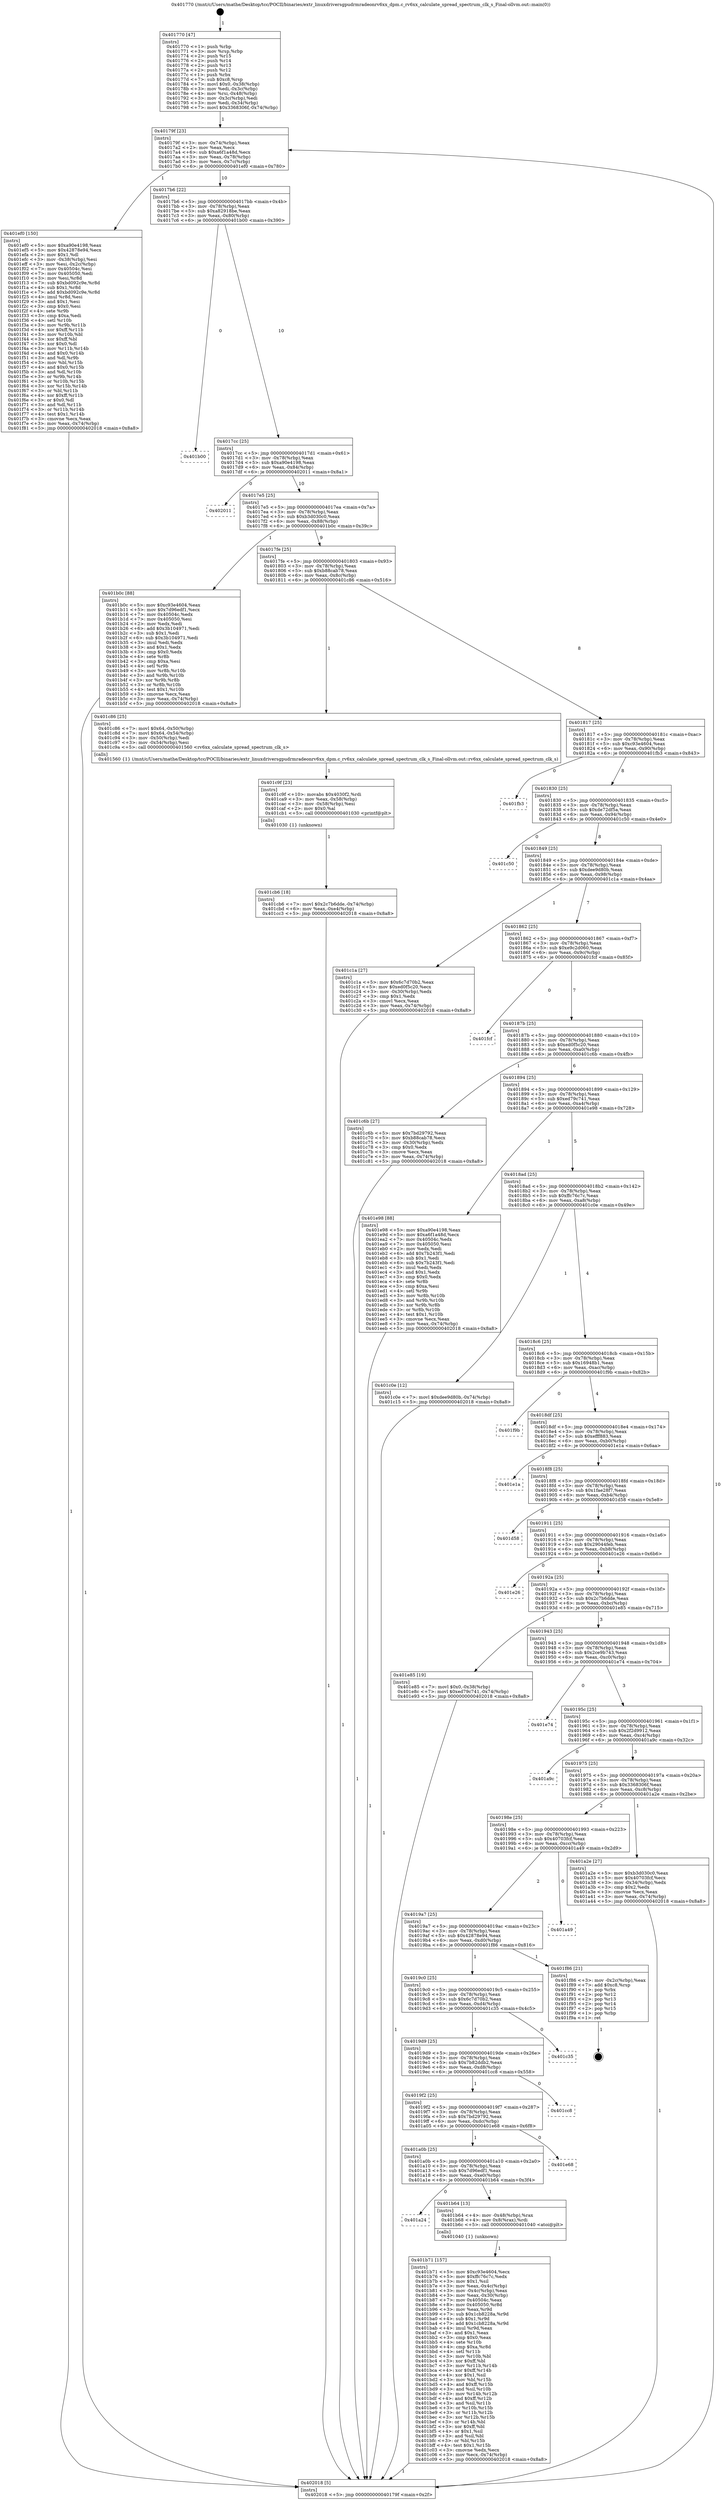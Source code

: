 digraph "0x401770" {
  label = "0x401770 (/mnt/c/Users/mathe/Desktop/tcc/POCII/binaries/extr_linuxdriversgpudrmradeonrv6xx_dpm.c_rv6xx_calculate_spread_spectrum_clk_s_Final-ollvm.out::main(0))"
  labelloc = "t"
  node[shape=record]

  Entry [label="",width=0.3,height=0.3,shape=circle,fillcolor=black,style=filled]
  "0x40179f" [label="{
     0x40179f [23]\l
     | [instrs]\l
     &nbsp;&nbsp;0x40179f \<+3\>: mov -0x74(%rbp),%eax\l
     &nbsp;&nbsp;0x4017a2 \<+2\>: mov %eax,%ecx\l
     &nbsp;&nbsp;0x4017a4 \<+6\>: sub $0xa6f1a48d,%ecx\l
     &nbsp;&nbsp;0x4017aa \<+3\>: mov %eax,-0x78(%rbp)\l
     &nbsp;&nbsp;0x4017ad \<+3\>: mov %ecx,-0x7c(%rbp)\l
     &nbsp;&nbsp;0x4017b0 \<+6\>: je 0000000000401ef0 \<main+0x780\>\l
  }"]
  "0x401ef0" [label="{
     0x401ef0 [150]\l
     | [instrs]\l
     &nbsp;&nbsp;0x401ef0 \<+5\>: mov $0xa90e4198,%eax\l
     &nbsp;&nbsp;0x401ef5 \<+5\>: mov $0x42878e94,%ecx\l
     &nbsp;&nbsp;0x401efa \<+2\>: mov $0x1,%dl\l
     &nbsp;&nbsp;0x401efc \<+3\>: mov -0x38(%rbp),%esi\l
     &nbsp;&nbsp;0x401eff \<+3\>: mov %esi,-0x2c(%rbp)\l
     &nbsp;&nbsp;0x401f02 \<+7\>: mov 0x40504c,%esi\l
     &nbsp;&nbsp;0x401f09 \<+7\>: mov 0x405050,%edi\l
     &nbsp;&nbsp;0x401f10 \<+3\>: mov %esi,%r8d\l
     &nbsp;&nbsp;0x401f13 \<+7\>: sub $0xbd092c9e,%r8d\l
     &nbsp;&nbsp;0x401f1a \<+4\>: sub $0x1,%r8d\l
     &nbsp;&nbsp;0x401f1e \<+7\>: add $0xbd092c9e,%r8d\l
     &nbsp;&nbsp;0x401f25 \<+4\>: imul %r8d,%esi\l
     &nbsp;&nbsp;0x401f29 \<+3\>: and $0x1,%esi\l
     &nbsp;&nbsp;0x401f2c \<+3\>: cmp $0x0,%esi\l
     &nbsp;&nbsp;0x401f2f \<+4\>: sete %r9b\l
     &nbsp;&nbsp;0x401f33 \<+3\>: cmp $0xa,%edi\l
     &nbsp;&nbsp;0x401f36 \<+4\>: setl %r10b\l
     &nbsp;&nbsp;0x401f3a \<+3\>: mov %r9b,%r11b\l
     &nbsp;&nbsp;0x401f3d \<+4\>: xor $0xff,%r11b\l
     &nbsp;&nbsp;0x401f41 \<+3\>: mov %r10b,%bl\l
     &nbsp;&nbsp;0x401f44 \<+3\>: xor $0xff,%bl\l
     &nbsp;&nbsp;0x401f47 \<+3\>: xor $0x0,%dl\l
     &nbsp;&nbsp;0x401f4a \<+3\>: mov %r11b,%r14b\l
     &nbsp;&nbsp;0x401f4d \<+4\>: and $0x0,%r14b\l
     &nbsp;&nbsp;0x401f51 \<+3\>: and %dl,%r9b\l
     &nbsp;&nbsp;0x401f54 \<+3\>: mov %bl,%r15b\l
     &nbsp;&nbsp;0x401f57 \<+4\>: and $0x0,%r15b\l
     &nbsp;&nbsp;0x401f5b \<+3\>: and %dl,%r10b\l
     &nbsp;&nbsp;0x401f5e \<+3\>: or %r9b,%r14b\l
     &nbsp;&nbsp;0x401f61 \<+3\>: or %r10b,%r15b\l
     &nbsp;&nbsp;0x401f64 \<+3\>: xor %r15b,%r14b\l
     &nbsp;&nbsp;0x401f67 \<+3\>: or %bl,%r11b\l
     &nbsp;&nbsp;0x401f6a \<+4\>: xor $0xff,%r11b\l
     &nbsp;&nbsp;0x401f6e \<+3\>: or $0x0,%dl\l
     &nbsp;&nbsp;0x401f71 \<+3\>: and %dl,%r11b\l
     &nbsp;&nbsp;0x401f74 \<+3\>: or %r11b,%r14b\l
     &nbsp;&nbsp;0x401f77 \<+4\>: test $0x1,%r14b\l
     &nbsp;&nbsp;0x401f7b \<+3\>: cmovne %ecx,%eax\l
     &nbsp;&nbsp;0x401f7e \<+3\>: mov %eax,-0x74(%rbp)\l
     &nbsp;&nbsp;0x401f81 \<+5\>: jmp 0000000000402018 \<main+0x8a8\>\l
  }"]
  "0x4017b6" [label="{
     0x4017b6 [22]\l
     | [instrs]\l
     &nbsp;&nbsp;0x4017b6 \<+5\>: jmp 00000000004017bb \<main+0x4b\>\l
     &nbsp;&nbsp;0x4017bb \<+3\>: mov -0x78(%rbp),%eax\l
     &nbsp;&nbsp;0x4017be \<+5\>: sub $0xa82918be,%eax\l
     &nbsp;&nbsp;0x4017c3 \<+3\>: mov %eax,-0x80(%rbp)\l
     &nbsp;&nbsp;0x4017c6 \<+6\>: je 0000000000401b00 \<main+0x390\>\l
  }"]
  Exit [label="",width=0.3,height=0.3,shape=circle,fillcolor=black,style=filled,peripheries=2]
  "0x401b00" [label="{
     0x401b00\l
  }", style=dashed]
  "0x4017cc" [label="{
     0x4017cc [25]\l
     | [instrs]\l
     &nbsp;&nbsp;0x4017cc \<+5\>: jmp 00000000004017d1 \<main+0x61\>\l
     &nbsp;&nbsp;0x4017d1 \<+3\>: mov -0x78(%rbp),%eax\l
     &nbsp;&nbsp;0x4017d4 \<+5\>: sub $0xa90e4198,%eax\l
     &nbsp;&nbsp;0x4017d9 \<+6\>: mov %eax,-0x84(%rbp)\l
     &nbsp;&nbsp;0x4017df \<+6\>: je 0000000000402011 \<main+0x8a1\>\l
  }"]
  "0x401cb6" [label="{
     0x401cb6 [18]\l
     | [instrs]\l
     &nbsp;&nbsp;0x401cb6 \<+7\>: movl $0x2c7b6dde,-0x74(%rbp)\l
     &nbsp;&nbsp;0x401cbd \<+6\>: mov %eax,-0xe4(%rbp)\l
     &nbsp;&nbsp;0x401cc3 \<+5\>: jmp 0000000000402018 \<main+0x8a8\>\l
  }"]
  "0x402011" [label="{
     0x402011\l
  }", style=dashed]
  "0x4017e5" [label="{
     0x4017e5 [25]\l
     | [instrs]\l
     &nbsp;&nbsp;0x4017e5 \<+5\>: jmp 00000000004017ea \<main+0x7a\>\l
     &nbsp;&nbsp;0x4017ea \<+3\>: mov -0x78(%rbp),%eax\l
     &nbsp;&nbsp;0x4017ed \<+5\>: sub $0xb3d030c0,%eax\l
     &nbsp;&nbsp;0x4017f2 \<+6\>: mov %eax,-0x88(%rbp)\l
     &nbsp;&nbsp;0x4017f8 \<+6\>: je 0000000000401b0c \<main+0x39c\>\l
  }"]
  "0x401c9f" [label="{
     0x401c9f [23]\l
     | [instrs]\l
     &nbsp;&nbsp;0x401c9f \<+10\>: movabs $0x4030f2,%rdi\l
     &nbsp;&nbsp;0x401ca9 \<+3\>: mov %eax,-0x58(%rbp)\l
     &nbsp;&nbsp;0x401cac \<+3\>: mov -0x58(%rbp),%esi\l
     &nbsp;&nbsp;0x401caf \<+2\>: mov $0x0,%al\l
     &nbsp;&nbsp;0x401cb1 \<+5\>: call 0000000000401030 \<printf@plt\>\l
     | [calls]\l
     &nbsp;&nbsp;0x401030 \{1\} (unknown)\l
  }"]
  "0x401b0c" [label="{
     0x401b0c [88]\l
     | [instrs]\l
     &nbsp;&nbsp;0x401b0c \<+5\>: mov $0xc93e4604,%eax\l
     &nbsp;&nbsp;0x401b11 \<+5\>: mov $0x7d96edf1,%ecx\l
     &nbsp;&nbsp;0x401b16 \<+7\>: mov 0x40504c,%edx\l
     &nbsp;&nbsp;0x401b1d \<+7\>: mov 0x405050,%esi\l
     &nbsp;&nbsp;0x401b24 \<+2\>: mov %edx,%edi\l
     &nbsp;&nbsp;0x401b26 \<+6\>: add $0x3b104971,%edi\l
     &nbsp;&nbsp;0x401b2c \<+3\>: sub $0x1,%edi\l
     &nbsp;&nbsp;0x401b2f \<+6\>: sub $0x3b104971,%edi\l
     &nbsp;&nbsp;0x401b35 \<+3\>: imul %edi,%edx\l
     &nbsp;&nbsp;0x401b38 \<+3\>: and $0x1,%edx\l
     &nbsp;&nbsp;0x401b3b \<+3\>: cmp $0x0,%edx\l
     &nbsp;&nbsp;0x401b3e \<+4\>: sete %r8b\l
     &nbsp;&nbsp;0x401b42 \<+3\>: cmp $0xa,%esi\l
     &nbsp;&nbsp;0x401b45 \<+4\>: setl %r9b\l
     &nbsp;&nbsp;0x401b49 \<+3\>: mov %r8b,%r10b\l
     &nbsp;&nbsp;0x401b4c \<+3\>: and %r9b,%r10b\l
     &nbsp;&nbsp;0x401b4f \<+3\>: xor %r9b,%r8b\l
     &nbsp;&nbsp;0x401b52 \<+3\>: or %r8b,%r10b\l
     &nbsp;&nbsp;0x401b55 \<+4\>: test $0x1,%r10b\l
     &nbsp;&nbsp;0x401b59 \<+3\>: cmovne %ecx,%eax\l
     &nbsp;&nbsp;0x401b5c \<+3\>: mov %eax,-0x74(%rbp)\l
     &nbsp;&nbsp;0x401b5f \<+5\>: jmp 0000000000402018 \<main+0x8a8\>\l
  }"]
  "0x4017fe" [label="{
     0x4017fe [25]\l
     | [instrs]\l
     &nbsp;&nbsp;0x4017fe \<+5\>: jmp 0000000000401803 \<main+0x93\>\l
     &nbsp;&nbsp;0x401803 \<+3\>: mov -0x78(%rbp),%eax\l
     &nbsp;&nbsp;0x401806 \<+5\>: sub $0xb88cab78,%eax\l
     &nbsp;&nbsp;0x40180b \<+6\>: mov %eax,-0x8c(%rbp)\l
     &nbsp;&nbsp;0x401811 \<+6\>: je 0000000000401c86 \<main+0x516\>\l
  }"]
  "0x401b71" [label="{
     0x401b71 [157]\l
     | [instrs]\l
     &nbsp;&nbsp;0x401b71 \<+5\>: mov $0xc93e4604,%ecx\l
     &nbsp;&nbsp;0x401b76 \<+5\>: mov $0xffc76c7c,%edx\l
     &nbsp;&nbsp;0x401b7b \<+3\>: mov $0x1,%sil\l
     &nbsp;&nbsp;0x401b7e \<+3\>: mov %eax,-0x4c(%rbp)\l
     &nbsp;&nbsp;0x401b81 \<+3\>: mov -0x4c(%rbp),%eax\l
     &nbsp;&nbsp;0x401b84 \<+3\>: mov %eax,-0x30(%rbp)\l
     &nbsp;&nbsp;0x401b87 \<+7\>: mov 0x40504c,%eax\l
     &nbsp;&nbsp;0x401b8e \<+8\>: mov 0x405050,%r8d\l
     &nbsp;&nbsp;0x401b96 \<+3\>: mov %eax,%r9d\l
     &nbsp;&nbsp;0x401b99 \<+7\>: sub $0x1cb8228a,%r9d\l
     &nbsp;&nbsp;0x401ba0 \<+4\>: sub $0x1,%r9d\l
     &nbsp;&nbsp;0x401ba4 \<+7\>: add $0x1cb8228a,%r9d\l
     &nbsp;&nbsp;0x401bab \<+4\>: imul %r9d,%eax\l
     &nbsp;&nbsp;0x401baf \<+3\>: and $0x1,%eax\l
     &nbsp;&nbsp;0x401bb2 \<+3\>: cmp $0x0,%eax\l
     &nbsp;&nbsp;0x401bb5 \<+4\>: sete %r10b\l
     &nbsp;&nbsp;0x401bb9 \<+4\>: cmp $0xa,%r8d\l
     &nbsp;&nbsp;0x401bbd \<+4\>: setl %r11b\l
     &nbsp;&nbsp;0x401bc1 \<+3\>: mov %r10b,%bl\l
     &nbsp;&nbsp;0x401bc4 \<+3\>: xor $0xff,%bl\l
     &nbsp;&nbsp;0x401bc7 \<+3\>: mov %r11b,%r14b\l
     &nbsp;&nbsp;0x401bca \<+4\>: xor $0xff,%r14b\l
     &nbsp;&nbsp;0x401bce \<+4\>: xor $0x1,%sil\l
     &nbsp;&nbsp;0x401bd2 \<+3\>: mov %bl,%r15b\l
     &nbsp;&nbsp;0x401bd5 \<+4\>: and $0xff,%r15b\l
     &nbsp;&nbsp;0x401bd9 \<+3\>: and %sil,%r10b\l
     &nbsp;&nbsp;0x401bdc \<+3\>: mov %r14b,%r12b\l
     &nbsp;&nbsp;0x401bdf \<+4\>: and $0xff,%r12b\l
     &nbsp;&nbsp;0x401be3 \<+3\>: and %sil,%r11b\l
     &nbsp;&nbsp;0x401be6 \<+3\>: or %r10b,%r15b\l
     &nbsp;&nbsp;0x401be9 \<+3\>: or %r11b,%r12b\l
     &nbsp;&nbsp;0x401bec \<+3\>: xor %r12b,%r15b\l
     &nbsp;&nbsp;0x401bef \<+3\>: or %r14b,%bl\l
     &nbsp;&nbsp;0x401bf2 \<+3\>: xor $0xff,%bl\l
     &nbsp;&nbsp;0x401bf5 \<+4\>: or $0x1,%sil\l
     &nbsp;&nbsp;0x401bf9 \<+3\>: and %sil,%bl\l
     &nbsp;&nbsp;0x401bfc \<+3\>: or %bl,%r15b\l
     &nbsp;&nbsp;0x401bff \<+4\>: test $0x1,%r15b\l
     &nbsp;&nbsp;0x401c03 \<+3\>: cmovne %edx,%ecx\l
     &nbsp;&nbsp;0x401c06 \<+3\>: mov %ecx,-0x74(%rbp)\l
     &nbsp;&nbsp;0x401c09 \<+5\>: jmp 0000000000402018 \<main+0x8a8\>\l
  }"]
  "0x401c86" [label="{
     0x401c86 [25]\l
     | [instrs]\l
     &nbsp;&nbsp;0x401c86 \<+7\>: movl $0x64,-0x50(%rbp)\l
     &nbsp;&nbsp;0x401c8d \<+7\>: movl $0x64,-0x54(%rbp)\l
     &nbsp;&nbsp;0x401c94 \<+3\>: mov -0x50(%rbp),%edi\l
     &nbsp;&nbsp;0x401c97 \<+3\>: mov -0x54(%rbp),%esi\l
     &nbsp;&nbsp;0x401c9a \<+5\>: call 0000000000401560 \<rv6xx_calculate_spread_spectrum_clk_s\>\l
     | [calls]\l
     &nbsp;&nbsp;0x401560 \{1\} (/mnt/c/Users/mathe/Desktop/tcc/POCII/binaries/extr_linuxdriversgpudrmradeonrv6xx_dpm.c_rv6xx_calculate_spread_spectrum_clk_s_Final-ollvm.out::rv6xx_calculate_spread_spectrum_clk_s)\l
  }"]
  "0x401817" [label="{
     0x401817 [25]\l
     | [instrs]\l
     &nbsp;&nbsp;0x401817 \<+5\>: jmp 000000000040181c \<main+0xac\>\l
     &nbsp;&nbsp;0x40181c \<+3\>: mov -0x78(%rbp),%eax\l
     &nbsp;&nbsp;0x40181f \<+5\>: sub $0xc93e4604,%eax\l
     &nbsp;&nbsp;0x401824 \<+6\>: mov %eax,-0x90(%rbp)\l
     &nbsp;&nbsp;0x40182a \<+6\>: je 0000000000401fb3 \<main+0x843\>\l
  }"]
  "0x401a24" [label="{
     0x401a24\l
  }", style=dashed]
  "0x401fb3" [label="{
     0x401fb3\l
  }", style=dashed]
  "0x401830" [label="{
     0x401830 [25]\l
     | [instrs]\l
     &nbsp;&nbsp;0x401830 \<+5\>: jmp 0000000000401835 \<main+0xc5\>\l
     &nbsp;&nbsp;0x401835 \<+3\>: mov -0x78(%rbp),%eax\l
     &nbsp;&nbsp;0x401838 \<+5\>: sub $0xde72df5a,%eax\l
     &nbsp;&nbsp;0x40183d \<+6\>: mov %eax,-0x94(%rbp)\l
     &nbsp;&nbsp;0x401843 \<+6\>: je 0000000000401c50 \<main+0x4e0\>\l
  }"]
  "0x401b64" [label="{
     0x401b64 [13]\l
     | [instrs]\l
     &nbsp;&nbsp;0x401b64 \<+4\>: mov -0x48(%rbp),%rax\l
     &nbsp;&nbsp;0x401b68 \<+4\>: mov 0x8(%rax),%rdi\l
     &nbsp;&nbsp;0x401b6c \<+5\>: call 0000000000401040 \<atoi@plt\>\l
     | [calls]\l
     &nbsp;&nbsp;0x401040 \{1\} (unknown)\l
  }"]
  "0x401c50" [label="{
     0x401c50\l
  }", style=dashed]
  "0x401849" [label="{
     0x401849 [25]\l
     | [instrs]\l
     &nbsp;&nbsp;0x401849 \<+5\>: jmp 000000000040184e \<main+0xde\>\l
     &nbsp;&nbsp;0x40184e \<+3\>: mov -0x78(%rbp),%eax\l
     &nbsp;&nbsp;0x401851 \<+5\>: sub $0xdee9d80b,%eax\l
     &nbsp;&nbsp;0x401856 \<+6\>: mov %eax,-0x98(%rbp)\l
     &nbsp;&nbsp;0x40185c \<+6\>: je 0000000000401c1a \<main+0x4aa\>\l
  }"]
  "0x401a0b" [label="{
     0x401a0b [25]\l
     | [instrs]\l
     &nbsp;&nbsp;0x401a0b \<+5\>: jmp 0000000000401a10 \<main+0x2a0\>\l
     &nbsp;&nbsp;0x401a10 \<+3\>: mov -0x78(%rbp),%eax\l
     &nbsp;&nbsp;0x401a13 \<+5\>: sub $0x7d96edf1,%eax\l
     &nbsp;&nbsp;0x401a18 \<+6\>: mov %eax,-0xe0(%rbp)\l
     &nbsp;&nbsp;0x401a1e \<+6\>: je 0000000000401b64 \<main+0x3f4\>\l
  }"]
  "0x401c1a" [label="{
     0x401c1a [27]\l
     | [instrs]\l
     &nbsp;&nbsp;0x401c1a \<+5\>: mov $0x6c7d70b2,%eax\l
     &nbsp;&nbsp;0x401c1f \<+5\>: mov $0xed0f5c20,%ecx\l
     &nbsp;&nbsp;0x401c24 \<+3\>: mov -0x30(%rbp),%edx\l
     &nbsp;&nbsp;0x401c27 \<+3\>: cmp $0x1,%edx\l
     &nbsp;&nbsp;0x401c2a \<+3\>: cmovl %ecx,%eax\l
     &nbsp;&nbsp;0x401c2d \<+3\>: mov %eax,-0x74(%rbp)\l
     &nbsp;&nbsp;0x401c30 \<+5\>: jmp 0000000000402018 \<main+0x8a8\>\l
  }"]
  "0x401862" [label="{
     0x401862 [25]\l
     | [instrs]\l
     &nbsp;&nbsp;0x401862 \<+5\>: jmp 0000000000401867 \<main+0xf7\>\l
     &nbsp;&nbsp;0x401867 \<+3\>: mov -0x78(%rbp),%eax\l
     &nbsp;&nbsp;0x40186a \<+5\>: sub $0xe9c2d060,%eax\l
     &nbsp;&nbsp;0x40186f \<+6\>: mov %eax,-0x9c(%rbp)\l
     &nbsp;&nbsp;0x401875 \<+6\>: je 0000000000401fcf \<main+0x85f\>\l
  }"]
  "0x401e68" [label="{
     0x401e68\l
  }", style=dashed]
  "0x401fcf" [label="{
     0x401fcf\l
  }", style=dashed]
  "0x40187b" [label="{
     0x40187b [25]\l
     | [instrs]\l
     &nbsp;&nbsp;0x40187b \<+5\>: jmp 0000000000401880 \<main+0x110\>\l
     &nbsp;&nbsp;0x401880 \<+3\>: mov -0x78(%rbp),%eax\l
     &nbsp;&nbsp;0x401883 \<+5\>: sub $0xed0f5c20,%eax\l
     &nbsp;&nbsp;0x401888 \<+6\>: mov %eax,-0xa0(%rbp)\l
     &nbsp;&nbsp;0x40188e \<+6\>: je 0000000000401c6b \<main+0x4fb\>\l
  }"]
  "0x4019f2" [label="{
     0x4019f2 [25]\l
     | [instrs]\l
     &nbsp;&nbsp;0x4019f2 \<+5\>: jmp 00000000004019f7 \<main+0x287\>\l
     &nbsp;&nbsp;0x4019f7 \<+3\>: mov -0x78(%rbp),%eax\l
     &nbsp;&nbsp;0x4019fa \<+5\>: sub $0x7bd29792,%eax\l
     &nbsp;&nbsp;0x4019ff \<+6\>: mov %eax,-0xdc(%rbp)\l
     &nbsp;&nbsp;0x401a05 \<+6\>: je 0000000000401e68 \<main+0x6f8\>\l
  }"]
  "0x401c6b" [label="{
     0x401c6b [27]\l
     | [instrs]\l
     &nbsp;&nbsp;0x401c6b \<+5\>: mov $0x7bd29792,%eax\l
     &nbsp;&nbsp;0x401c70 \<+5\>: mov $0xb88cab78,%ecx\l
     &nbsp;&nbsp;0x401c75 \<+3\>: mov -0x30(%rbp),%edx\l
     &nbsp;&nbsp;0x401c78 \<+3\>: cmp $0x0,%edx\l
     &nbsp;&nbsp;0x401c7b \<+3\>: cmove %ecx,%eax\l
     &nbsp;&nbsp;0x401c7e \<+3\>: mov %eax,-0x74(%rbp)\l
     &nbsp;&nbsp;0x401c81 \<+5\>: jmp 0000000000402018 \<main+0x8a8\>\l
  }"]
  "0x401894" [label="{
     0x401894 [25]\l
     | [instrs]\l
     &nbsp;&nbsp;0x401894 \<+5\>: jmp 0000000000401899 \<main+0x129\>\l
     &nbsp;&nbsp;0x401899 \<+3\>: mov -0x78(%rbp),%eax\l
     &nbsp;&nbsp;0x40189c \<+5\>: sub $0xed79c741,%eax\l
     &nbsp;&nbsp;0x4018a1 \<+6\>: mov %eax,-0xa4(%rbp)\l
     &nbsp;&nbsp;0x4018a7 \<+6\>: je 0000000000401e98 \<main+0x728\>\l
  }"]
  "0x401cc8" [label="{
     0x401cc8\l
  }", style=dashed]
  "0x401e98" [label="{
     0x401e98 [88]\l
     | [instrs]\l
     &nbsp;&nbsp;0x401e98 \<+5\>: mov $0xa90e4198,%eax\l
     &nbsp;&nbsp;0x401e9d \<+5\>: mov $0xa6f1a48d,%ecx\l
     &nbsp;&nbsp;0x401ea2 \<+7\>: mov 0x40504c,%edx\l
     &nbsp;&nbsp;0x401ea9 \<+7\>: mov 0x405050,%esi\l
     &nbsp;&nbsp;0x401eb0 \<+2\>: mov %edx,%edi\l
     &nbsp;&nbsp;0x401eb2 \<+6\>: add $0x7b243f1,%edi\l
     &nbsp;&nbsp;0x401eb8 \<+3\>: sub $0x1,%edi\l
     &nbsp;&nbsp;0x401ebb \<+6\>: sub $0x7b243f1,%edi\l
     &nbsp;&nbsp;0x401ec1 \<+3\>: imul %edi,%edx\l
     &nbsp;&nbsp;0x401ec4 \<+3\>: and $0x1,%edx\l
     &nbsp;&nbsp;0x401ec7 \<+3\>: cmp $0x0,%edx\l
     &nbsp;&nbsp;0x401eca \<+4\>: sete %r8b\l
     &nbsp;&nbsp;0x401ece \<+3\>: cmp $0xa,%esi\l
     &nbsp;&nbsp;0x401ed1 \<+4\>: setl %r9b\l
     &nbsp;&nbsp;0x401ed5 \<+3\>: mov %r8b,%r10b\l
     &nbsp;&nbsp;0x401ed8 \<+3\>: and %r9b,%r10b\l
     &nbsp;&nbsp;0x401edb \<+3\>: xor %r9b,%r8b\l
     &nbsp;&nbsp;0x401ede \<+3\>: or %r8b,%r10b\l
     &nbsp;&nbsp;0x401ee1 \<+4\>: test $0x1,%r10b\l
     &nbsp;&nbsp;0x401ee5 \<+3\>: cmovne %ecx,%eax\l
     &nbsp;&nbsp;0x401ee8 \<+3\>: mov %eax,-0x74(%rbp)\l
     &nbsp;&nbsp;0x401eeb \<+5\>: jmp 0000000000402018 \<main+0x8a8\>\l
  }"]
  "0x4018ad" [label="{
     0x4018ad [25]\l
     | [instrs]\l
     &nbsp;&nbsp;0x4018ad \<+5\>: jmp 00000000004018b2 \<main+0x142\>\l
     &nbsp;&nbsp;0x4018b2 \<+3\>: mov -0x78(%rbp),%eax\l
     &nbsp;&nbsp;0x4018b5 \<+5\>: sub $0xffc76c7c,%eax\l
     &nbsp;&nbsp;0x4018ba \<+6\>: mov %eax,-0xa8(%rbp)\l
     &nbsp;&nbsp;0x4018c0 \<+6\>: je 0000000000401c0e \<main+0x49e\>\l
  }"]
  "0x4019d9" [label="{
     0x4019d9 [25]\l
     | [instrs]\l
     &nbsp;&nbsp;0x4019d9 \<+5\>: jmp 00000000004019de \<main+0x26e\>\l
     &nbsp;&nbsp;0x4019de \<+3\>: mov -0x78(%rbp),%eax\l
     &nbsp;&nbsp;0x4019e1 \<+5\>: sub $0x7b82ddb2,%eax\l
     &nbsp;&nbsp;0x4019e6 \<+6\>: mov %eax,-0xd8(%rbp)\l
     &nbsp;&nbsp;0x4019ec \<+6\>: je 0000000000401cc8 \<main+0x558\>\l
  }"]
  "0x401c0e" [label="{
     0x401c0e [12]\l
     | [instrs]\l
     &nbsp;&nbsp;0x401c0e \<+7\>: movl $0xdee9d80b,-0x74(%rbp)\l
     &nbsp;&nbsp;0x401c15 \<+5\>: jmp 0000000000402018 \<main+0x8a8\>\l
  }"]
  "0x4018c6" [label="{
     0x4018c6 [25]\l
     | [instrs]\l
     &nbsp;&nbsp;0x4018c6 \<+5\>: jmp 00000000004018cb \<main+0x15b\>\l
     &nbsp;&nbsp;0x4018cb \<+3\>: mov -0x78(%rbp),%eax\l
     &nbsp;&nbsp;0x4018ce \<+5\>: sub $0x16948b1,%eax\l
     &nbsp;&nbsp;0x4018d3 \<+6\>: mov %eax,-0xac(%rbp)\l
     &nbsp;&nbsp;0x4018d9 \<+6\>: je 0000000000401f9b \<main+0x82b\>\l
  }"]
  "0x401c35" [label="{
     0x401c35\l
  }", style=dashed]
  "0x401f9b" [label="{
     0x401f9b\l
  }", style=dashed]
  "0x4018df" [label="{
     0x4018df [25]\l
     | [instrs]\l
     &nbsp;&nbsp;0x4018df \<+5\>: jmp 00000000004018e4 \<main+0x174\>\l
     &nbsp;&nbsp;0x4018e4 \<+3\>: mov -0x78(%rbp),%eax\l
     &nbsp;&nbsp;0x4018e7 \<+5\>: sub $0xefff883,%eax\l
     &nbsp;&nbsp;0x4018ec \<+6\>: mov %eax,-0xb0(%rbp)\l
     &nbsp;&nbsp;0x4018f2 \<+6\>: je 0000000000401e1a \<main+0x6aa\>\l
  }"]
  "0x4019c0" [label="{
     0x4019c0 [25]\l
     | [instrs]\l
     &nbsp;&nbsp;0x4019c0 \<+5\>: jmp 00000000004019c5 \<main+0x255\>\l
     &nbsp;&nbsp;0x4019c5 \<+3\>: mov -0x78(%rbp),%eax\l
     &nbsp;&nbsp;0x4019c8 \<+5\>: sub $0x6c7d70b2,%eax\l
     &nbsp;&nbsp;0x4019cd \<+6\>: mov %eax,-0xd4(%rbp)\l
     &nbsp;&nbsp;0x4019d3 \<+6\>: je 0000000000401c35 \<main+0x4c5\>\l
  }"]
  "0x401e1a" [label="{
     0x401e1a\l
  }", style=dashed]
  "0x4018f8" [label="{
     0x4018f8 [25]\l
     | [instrs]\l
     &nbsp;&nbsp;0x4018f8 \<+5\>: jmp 00000000004018fd \<main+0x18d\>\l
     &nbsp;&nbsp;0x4018fd \<+3\>: mov -0x78(%rbp),%eax\l
     &nbsp;&nbsp;0x401900 \<+5\>: sub $0x1fae28f7,%eax\l
     &nbsp;&nbsp;0x401905 \<+6\>: mov %eax,-0xb4(%rbp)\l
     &nbsp;&nbsp;0x40190b \<+6\>: je 0000000000401d58 \<main+0x5e8\>\l
  }"]
  "0x401f86" [label="{
     0x401f86 [21]\l
     | [instrs]\l
     &nbsp;&nbsp;0x401f86 \<+3\>: mov -0x2c(%rbp),%eax\l
     &nbsp;&nbsp;0x401f89 \<+7\>: add $0xc8,%rsp\l
     &nbsp;&nbsp;0x401f90 \<+1\>: pop %rbx\l
     &nbsp;&nbsp;0x401f91 \<+2\>: pop %r12\l
     &nbsp;&nbsp;0x401f93 \<+2\>: pop %r13\l
     &nbsp;&nbsp;0x401f95 \<+2\>: pop %r14\l
     &nbsp;&nbsp;0x401f97 \<+2\>: pop %r15\l
     &nbsp;&nbsp;0x401f99 \<+1\>: pop %rbp\l
     &nbsp;&nbsp;0x401f9a \<+1\>: ret\l
  }"]
  "0x401d58" [label="{
     0x401d58\l
  }", style=dashed]
  "0x401911" [label="{
     0x401911 [25]\l
     | [instrs]\l
     &nbsp;&nbsp;0x401911 \<+5\>: jmp 0000000000401916 \<main+0x1a6\>\l
     &nbsp;&nbsp;0x401916 \<+3\>: mov -0x78(%rbp),%eax\l
     &nbsp;&nbsp;0x401919 \<+5\>: sub $0x29044feb,%eax\l
     &nbsp;&nbsp;0x40191e \<+6\>: mov %eax,-0xb8(%rbp)\l
     &nbsp;&nbsp;0x401924 \<+6\>: je 0000000000401e26 \<main+0x6b6\>\l
  }"]
  "0x4019a7" [label="{
     0x4019a7 [25]\l
     | [instrs]\l
     &nbsp;&nbsp;0x4019a7 \<+5\>: jmp 00000000004019ac \<main+0x23c\>\l
     &nbsp;&nbsp;0x4019ac \<+3\>: mov -0x78(%rbp),%eax\l
     &nbsp;&nbsp;0x4019af \<+5\>: sub $0x42878e94,%eax\l
     &nbsp;&nbsp;0x4019b4 \<+6\>: mov %eax,-0xd0(%rbp)\l
     &nbsp;&nbsp;0x4019ba \<+6\>: je 0000000000401f86 \<main+0x816\>\l
  }"]
  "0x401e26" [label="{
     0x401e26\l
  }", style=dashed]
  "0x40192a" [label="{
     0x40192a [25]\l
     | [instrs]\l
     &nbsp;&nbsp;0x40192a \<+5\>: jmp 000000000040192f \<main+0x1bf\>\l
     &nbsp;&nbsp;0x40192f \<+3\>: mov -0x78(%rbp),%eax\l
     &nbsp;&nbsp;0x401932 \<+5\>: sub $0x2c7b6dde,%eax\l
     &nbsp;&nbsp;0x401937 \<+6\>: mov %eax,-0xbc(%rbp)\l
     &nbsp;&nbsp;0x40193d \<+6\>: je 0000000000401e85 \<main+0x715\>\l
  }"]
  "0x401a49" [label="{
     0x401a49\l
  }", style=dashed]
  "0x401e85" [label="{
     0x401e85 [19]\l
     | [instrs]\l
     &nbsp;&nbsp;0x401e85 \<+7\>: movl $0x0,-0x38(%rbp)\l
     &nbsp;&nbsp;0x401e8c \<+7\>: movl $0xed79c741,-0x74(%rbp)\l
     &nbsp;&nbsp;0x401e93 \<+5\>: jmp 0000000000402018 \<main+0x8a8\>\l
  }"]
  "0x401943" [label="{
     0x401943 [25]\l
     | [instrs]\l
     &nbsp;&nbsp;0x401943 \<+5\>: jmp 0000000000401948 \<main+0x1d8\>\l
     &nbsp;&nbsp;0x401948 \<+3\>: mov -0x78(%rbp),%eax\l
     &nbsp;&nbsp;0x40194b \<+5\>: sub $0x2ce9b743,%eax\l
     &nbsp;&nbsp;0x401950 \<+6\>: mov %eax,-0xc0(%rbp)\l
     &nbsp;&nbsp;0x401956 \<+6\>: je 0000000000401e74 \<main+0x704\>\l
  }"]
  "0x401770" [label="{
     0x401770 [47]\l
     | [instrs]\l
     &nbsp;&nbsp;0x401770 \<+1\>: push %rbp\l
     &nbsp;&nbsp;0x401771 \<+3\>: mov %rsp,%rbp\l
     &nbsp;&nbsp;0x401774 \<+2\>: push %r15\l
     &nbsp;&nbsp;0x401776 \<+2\>: push %r14\l
     &nbsp;&nbsp;0x401778 \<+2\>: push %r13\l
     &nbsp;&nbsp;0x40177a \<+2\>: push %r12\l
     &nbsp;&nbsp;0x40177c \<+1\>: push %rbx\l
     &nbsp;&nbsp;0x40177d \<+7\>: sub $0xc8,%rsp\l
     &nbsp;&nbsp;0x401784 \<+7\>: movl $0x0,-0x38(%rbp)\l
     &nbsp;&nbsp;0x40178b \<+3\>: mov %edi,-0x3c(%rbp)\l
     &nbsp;&nbsp;0x40178e \<+4\>: mov %rsi,-0x48(%rbp)\l
     &nbsp;&nbsp;0x401792 \<+3\>: mov -0x3c(%rbp),%edi\l
     &nbsp;&nbsp;0x401795 \<+3\>: mov %edi,-0x34(%rbp)\l
     &nbsp;&nbsp;0x401798 \<+7\>: movl $0x3368306f,-0x74(%rbp)\l
  }"]
  "0x401e74" [label="{
     0x401e74\l
  }", style=dashed]
  "0x40195c" [label="{
     0x40195c [25]\l
     | [instrs]\l
     &nbsp;&nbsp;0x40195c \<+5\>: jmp 0000000000401961 \<main+0x1f1\>\l
     &nbsp;&nbsp;0x401961 \<+3\>: mov -0x78(%rbp),%eax\l
     &nbsp;&nbsp;0x401964 \<+5\>: sub $0x2f2d9912,%eax\l
     &nbsp;&nbsp;0x401969 \<+6\>: mov %eax,-0xc4(%rbp)\l
     &nbsp;&nbsp;0x40196f \<+6\>: je 0000000000401a9c \<main+0x32c\>\l
  }"]
  "0x402018" [label="{
     0x402018 [5]\l
     | [instrs]\l
     &nbsp;&nbsp;0x402018 \<+5\>: jmp 000000000040179f \<main+0x2f\>\l
  }"]
  "0x401a9c" [label="{
     0x401a9c\l
  }", style=dashed]
  "0x401975" [label="{
     0x401975 [25]\l
     | [instrs]\l
     &nbsp;&nbsp;0x401975 \<+5\>: jmp 000000000040197a \<main+0x20a\>\l
     &nbsp;&nbsp;0x40197a \<+3\>: mov -0x78(%rbp),%eax\l
     &nbsp;&nbsp;0x40197d \<+5\>: sub $0x3368306f,%eax\l
     &nbsp;&nbsp;0x401982 \<+6\>: mov %eax,-0xc8(%rbp)\l
     &nbsp;&nbsp;0x401988 \<+6\>: je 0000000000401a2e \<main+0x2be\>\l
  }"]
  "0x40198e" [label="{
     0x40198e [25]\l
     | [instrs]\l
     &nbsp;&nbsp;0x40198e \<+5\>: jmp 0000000000401993 \<main+0x223\>\l
     &nbsp;&nbsp;0x401993 \<+3\>: mov -0x78(%rbp),%eax\l
     &nbsp;&nbsp;0x401996 \<+5\>: sub $0x40703fcf,%eax\l
     &nbsp;&nbsp;0x40199b \<+6\>: mov %eax,-0xcc(%rbp)\l
     &nbsp;&nbsp;0x4019a1 \<+6\>: je 0000000000401a49 \<main+0x2d9\>\l
  }"]
  "0x401a2e" [label="{
     0x401a2e [27]\l
     | [instrs]\l
     &nbsp;&nbsp;0x401a2e \<+5\>: mov $0xb3d030c0,%eax\l
     &nbsp;&nbsp;0x401a33 \<+5\>: mov $0x40703fcf,%ecx\l
     &nbsp;&nbsp;0x401a38 \<+3\>: mov -0x34(%rbp),%edx\l
     &nbsp;&nbsp;0x401a3b \<+3\>: cmp $0x2,%edx\l
     &nbsp;&nbsp;0x401a3e \<+3\>: cmovne %ecx,%eax\l
     &nbsp;&nbsp;0x401a41 \<+3\>: mov %eax,-0x74(%rbp)\l
     &nbsp;&nbsp;0x401a44 \<+5\>: jmp 0000000000402018 \<main+0x8a8\>\l
  }"]
  Entry -> "0x401770" [label=" 1"]
  "0x40179f" -> "0x401ef0" [label=" 1"]
  "0x40179f" -> "0x4017b6" [label=" 10"]
  "0x401f86" -> Exit [label=" 1"]
  "0x4017b6" -> "0x401b00" [label=" 0"]
  "0x4017b6" -> "0x4017cc" [label=" 10"]
  "0x401ef0" -> "0x402018" [label=" 1"]
  "0x4017cc" -> "0x402011" [label=" 0"]
  "0x4017cc" -> "0x4017e5" [label=" 10"]
  "0x401e98" -> "0x402018" [label=" 1"]
  "0x4017e5" -> "0x401b0c" [label=" 1"]
  "0x4017e5" -> "0x4017fe" [label=" 9"]
  "0x401e85" -> "0x402018" [label=" 1"]
  "0x4017fe" -> "0x401c86" [label=" 1"]
  "0x4017fe" -> "0x401817" [label=" 8"]
  "0x401cb6" -> "0x402018" [label=" 1"]
  "0x401817" -> "0x401fb3" [label=" 0"]
  "0x401817" -> "0x401830" [label=" 8"]
  "0x401c9f" -> "0x401cb6" [label=" 1"]
  "0x401830" -> "0x401c50" [label=" 0"]
  "0x401830" -> "0x401849" [label=" 8"]
  "0x401c86" -> "0x401c9f" [label=" 1"]
  "0x401849" -> "0x401c1a" [label=" 1"]
  "0x401849" -> "0x401862" [label=" 7"]
  "0x401c1a" -> "0x402018" [label=" 1"]
  "0x401862" -> "0x401fcf" [label=" 0"]
  "0x401862" -> "0x40187b" [label=" 7"]
  "0x401c0e" -> "0x402018" [label=" 1"]
  "0x40187b" -> "0x401c6b" [label=" 1"]
  "0x40187b" -> "0x401894" [label=" 6"]
  "0x401b64" -> "0x401b71" [label=" 1"]
  "0x401894" -> "0x401e98" [label=" 1"]
  "0x401894" -> "0x4018ad" [label=" 5"]
  "0x401a0b" -> "0x401a24" [label=" 0"]
  "0x4018ad" -> "0x401c0e" [label=" 1"]
  "0x4018ad" -> "0x4018c6" [label=" 4"]
  "0x401c6b" -> "0x402018" [label=" 1"]
  "0x4018c6" -> "0x401f9b" [label=" 0"]
  "0x4018c6" -> "0x4018df" [label=" 4"]
  "0x4019f2" -> "0x401a0b" [label=" 1"]
  "0x4018df" -> "0x401e1a" [label=" 0"]
  "0x4018df" -> "0x4018f8" [label=" 4"]
  "0x401b71" -> "0x402018" [label=" 1"]
  "0x4018f8" -> "0x401d58" [label=" 0"]
  "0x4018f8" -> "0x401911" [label=" 4"]
  "0x4019d9" -> "0x4019f2" [label=" 1"]
  "0x401911" -> "0x401e26" [label=" 0"]
  "0x401911" -> "0x40192a" [label=" 4"]
  "0x401a0b" -> "0x401b64" [label=" 1"]
  "0x40192a" -> "0x401e85" [label=" 1"]
  "0x40192a" -> "0x401943" [label=" 3"]
  "0x4019c0" -> "0x4019d9" [label=" 1"]
  "0x401943" -> "0x401e74" [label=" 0"]
  "0x401943" -> "0x40195c" [label=" 3"]
  "0x4019f2" -> "0x401e68" [label=" 0"]
  "0x40195c" -> "0x401a9c" [label=" 0"]
  "0x40195c" -> "0x401975" [label=" 3"]
  "0x4019a7" -> "0x4019c0" [label=" 1"]
  "0x401975" -> "0x401a2e" [label=" 1"]
  "0x401975" -> "0x40198e" [label=" 2"]
  "0x401a2e" -> "0x402018" [label=" 1"]
  "0x401770" -> "0x40179f" [label=" 1"]
  "0x402018" -> "0x40179f" [label=" 10"]
  "0x401b0c" -> "0x402018" [label=" 1"]
  "0x4019c0" -> "0x401c35" [label=" 0"]
  "0x40198e" -> "0x401a49" [label=" 0"]
  "0x40198e" -> "0x4019a7" [label=" 2"]
  "0x4019d9" -> "0x401cc8" [label=" 0"]
  "0x4019a7" -> "0x401f86" [label=" 1"]
}

